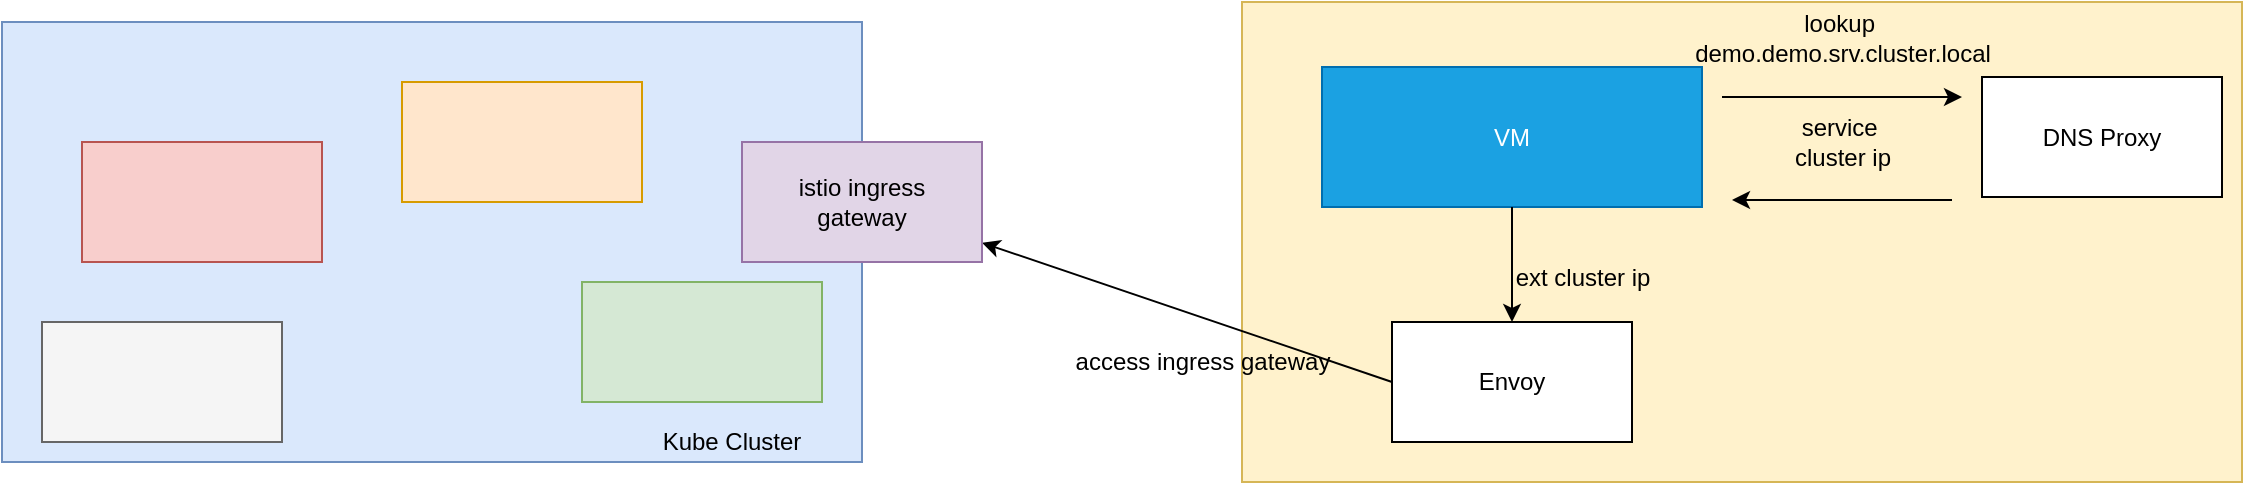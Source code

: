 <mxfile version="14.2.9" type="github"><diagram id="LfdvJhWSQKbFlnKuJ_QU" name="Page-1"><mxGraphModel dx="2210" dy="771" grid="1" gridSize="10" guides="1" tooltips="1" connect="1" arrows="1" fold="1" page="1" pageScale="1" pageWidth="827" pageHeight="1169" math="0" shadow="0"><root><mxCell id="0"/><mxCell id="1" parent="0"/><mxCell id="mI80UNPD9SsAqwTJCJn--1" value="" style="rounded=0;whiteSpace=wrap;html=1;fillColor=#fff2cc;strokeColor=#d6b656;" vertex="1" parent="1"><mxGeometry x="480" y="70" width="500" height="240" as="geometry"/></mxCell><mxCell id="azLQEmrgc9rkgrBa98ej-1" value="" style="rounded=0;whiteSpace=wrap;html=1;fillColor=#dae8fc;strokeColor=#6c8ebf;" parent="1" vertex="1"><mxGeometry x="-140" y="80" width="430" height="220" as="geometry"/></mxCell><mxCell id="azLQEmrgc9rkgrBa98ej-2" value="" style="rounded=0;whiteSpace=wrap;html=1;fillColor=#f8cecc;strokeColor=#b85450;" parent="1" vertex="1"><mxGeometry x="-100" y="140" width="120" height="60" as="geometry"/></mxCell><mxCell id="azLQEmrgc9rkgrBa98ej-3" value="" style="rounded=0;whiteSpace=wrap;html=1;fillColor=#f5f5f5;strokeColor=#666666;fontColor=#333333;" parent="1" vertex="1"><mxGeometry x="-120" y="230" width="120" height="60" as="geometry"/></mxCell><mxCell id="azLQEmrgc9rkgrBa98ej-4" value="" style="rounded=0;whiteSpace=wrap;html=1;fillColor=#ffe6cc;strokeColor=#d79b00;" parent="1" vertex="1"><mxGeometry x="60" y="110" width="120" height="60" as="geometry"/></mxCell><mxCell id="azLQEmrgc9rkgrBa98ej-5" value="" style="rounded=0;whiteSpace=wrap;html=1;fillColor=#d5e8d4;strokeColor=#82b366;" parent="1" vertex="1"><mxGeometry x="150" y="210" width="120" height="60" as="geometry"/></mxCell><mxCell id="azLQEmrgc9rkgrBa98ej-6" value="Kube Cluster" style="text;html=1;strokeColor=none;fillColor=none;align=center;verticalAlign=middle;whiteSpace=wrap;rounded=0;" parent="1" vertex="1"><mxGeometry x="160" y="280" width="130" height="20" as="geometry"/></mxCell><mxCell id="azLQEmrgc9rkgrBa98ej-11" style="rounded=0;orthogonalLoop=1;jettySize=auto;html=1;exitX=0;exitY=0.5;exitDx=0;exitDy=0;" parent="1" source="azLQEmrgc9rkgrBa98ej-17" target="azLQEmrgc9rkgrBa98ej-9" edge="1"><mxGeometry relative="1" as="geometry"/></mxCell><mxCell id="azLQEmrgc9rkgrBa98ej-12" style="edgeStyle=orthogonalEdgeStyle;rounded=0;orthogonalLoop=1;jettySize=auto;html=1;" parent="1" edge="1"><mxGeometry relative="1" as="geometry"><mxPoint x="720" y="117.5" as="sourcePoint"/><mxPoint x="840" y="117.5" as="targetPoint"/></mxGeometry></mxCell><mxCell id="azLQEmrgc9rkgrBa98ej-7" value="VM" style="rounded=0;whiteSpace=wrap;html=1;fillColor=#1ba1e2;strokeColor=#006EAF;fontColor=#ffffff;" parent="1" vertex="1"><mxGeometry x="520" y="102.5" width="190" height="70" as="geometry"/></mxCell><mxCell id="azLQEmrgc9rkgrBa98ej-8" value="DNS Proxy" style="rounded=0;whiteSpace=wrap;html=1;" parent="1" vertex="1"><mxGeometry x="850" y="107.5" width="120" height="60" as="geometry"/></mxCell><mxCell id="azLQEmrgc9rkgrBa98ej-9" value="istio ingress&lt;br&gt;gateway" style="rounded=0;whiteSpace=wrap;html=1;fillColor=#e1d5e7;strokeColor=#9673a6;" parent="1" vertex="1"><mxGeometry x="230" y="140" width="120" height="60" as="geometry"/></mxCell><mxCell id="azLQEmrgc9rkgrBa98ej-13" style="edgeStyle=orthogonalEdgeStyle;rounded=0;orthogonalLoop=1;jettySize=auto;html=1;" parent="1" edge="1"><mxGeometry relative="1" as="geometry"><mxPoint x="835" y="169" as="sourcePoint"/><mxPoint x="725" y="169" as="targetPoint"/></mxGeometry></mxCell><mxCell id="azLQEmrgc9rkgrBa98ej-14" value="lookup&amp;nbsp;&lt;br&gt;demo.demo.srv.cluster.local" style="text;html=1;align=center;verticalAlign=middle;resizable=0;points=[];autosize=1;" parent="1" vertex="1"><mxGeometry x="700" y="72.5" width="160" height="30" as="geometry"/></mxCell><mxCell id="azLQEmrgc9rkgrBa98ej-15" value="service&amp;nbsp;&lt;br&gt;cluster ip" style="text;html=1;align=center;verticalAlign=middle;resizable=0;points=[];autosize=1;" parent="1" vertex="1"><mxGeometry x="750" y="125" width="60" height="30" as="geometry"/></mxCell><mxCell id="azLQEmrgc9rkgrBa98ej-16" value="access ingress gateway" style="text;html=1;align=center;verticalAlign=middle;resizable=0;points=[];autosize=1;" parent="1" vertex="1"><mxGeometry x="390" y="240" width="140" height="20" as="geometry"/></mxCell><mxCell id="azLQEmrgc9rkgrBa98ej-17" value="Envoy" style="rounded=0;whiteSpace=wrap;html=1;" parent="1" vertex="1"><mxGeometry x="555" y="230" width="120" height="60" as="geometry"/></mxCell><mxCell id="azLQEmrgc9rkgrBa98ej-18" style="edgeStyle=orthogonalEdgeStyle;rounded=0;orthogonalLoop=1;jettySize=auto;html=1;exitX=0.5;exitY=1;exitDx=0;exitDy=0;entryX=0.5;entryY=0;entryDx=0;entryDy=0;" parent="1" source="azLQEmrgc9rkgrBa98ej-7" target="azLQEmrgc9rkgrBa98ej-17" edge="1"><mxGeometry relative="1" as="geometry"><mxPoint x="530" y="147.5" as="sourcePoint"/><mxPoint x="360" y="147.5" as="targetPoint"/></mxGeometry></mxCell><mxCell id="azLQEmrgc9rkgrBa98ej-19" value="ext cluster ip" style="text;html=1;align=center;verticalAlign=middle;resizable=0;points=[];autosize=1;" parent="1" vertex="1"><mxGeometry x="610" y="197.5" width="80" height="20" as="geometry"/></mxCell></root></mxGraphModel></diagram></mxfile>